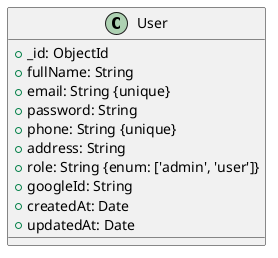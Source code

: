 @startuml User
class User {
  +_id: ObjectId
  +fullName: String
  +email: String {unique}
  +password: String
  +phone: String {unique}
  +address: String
  +role: String {enum: ['admin', 'user']}
  +googleId: String
  +createdAt: Date
  +updatedAt: Date
}
@enduml